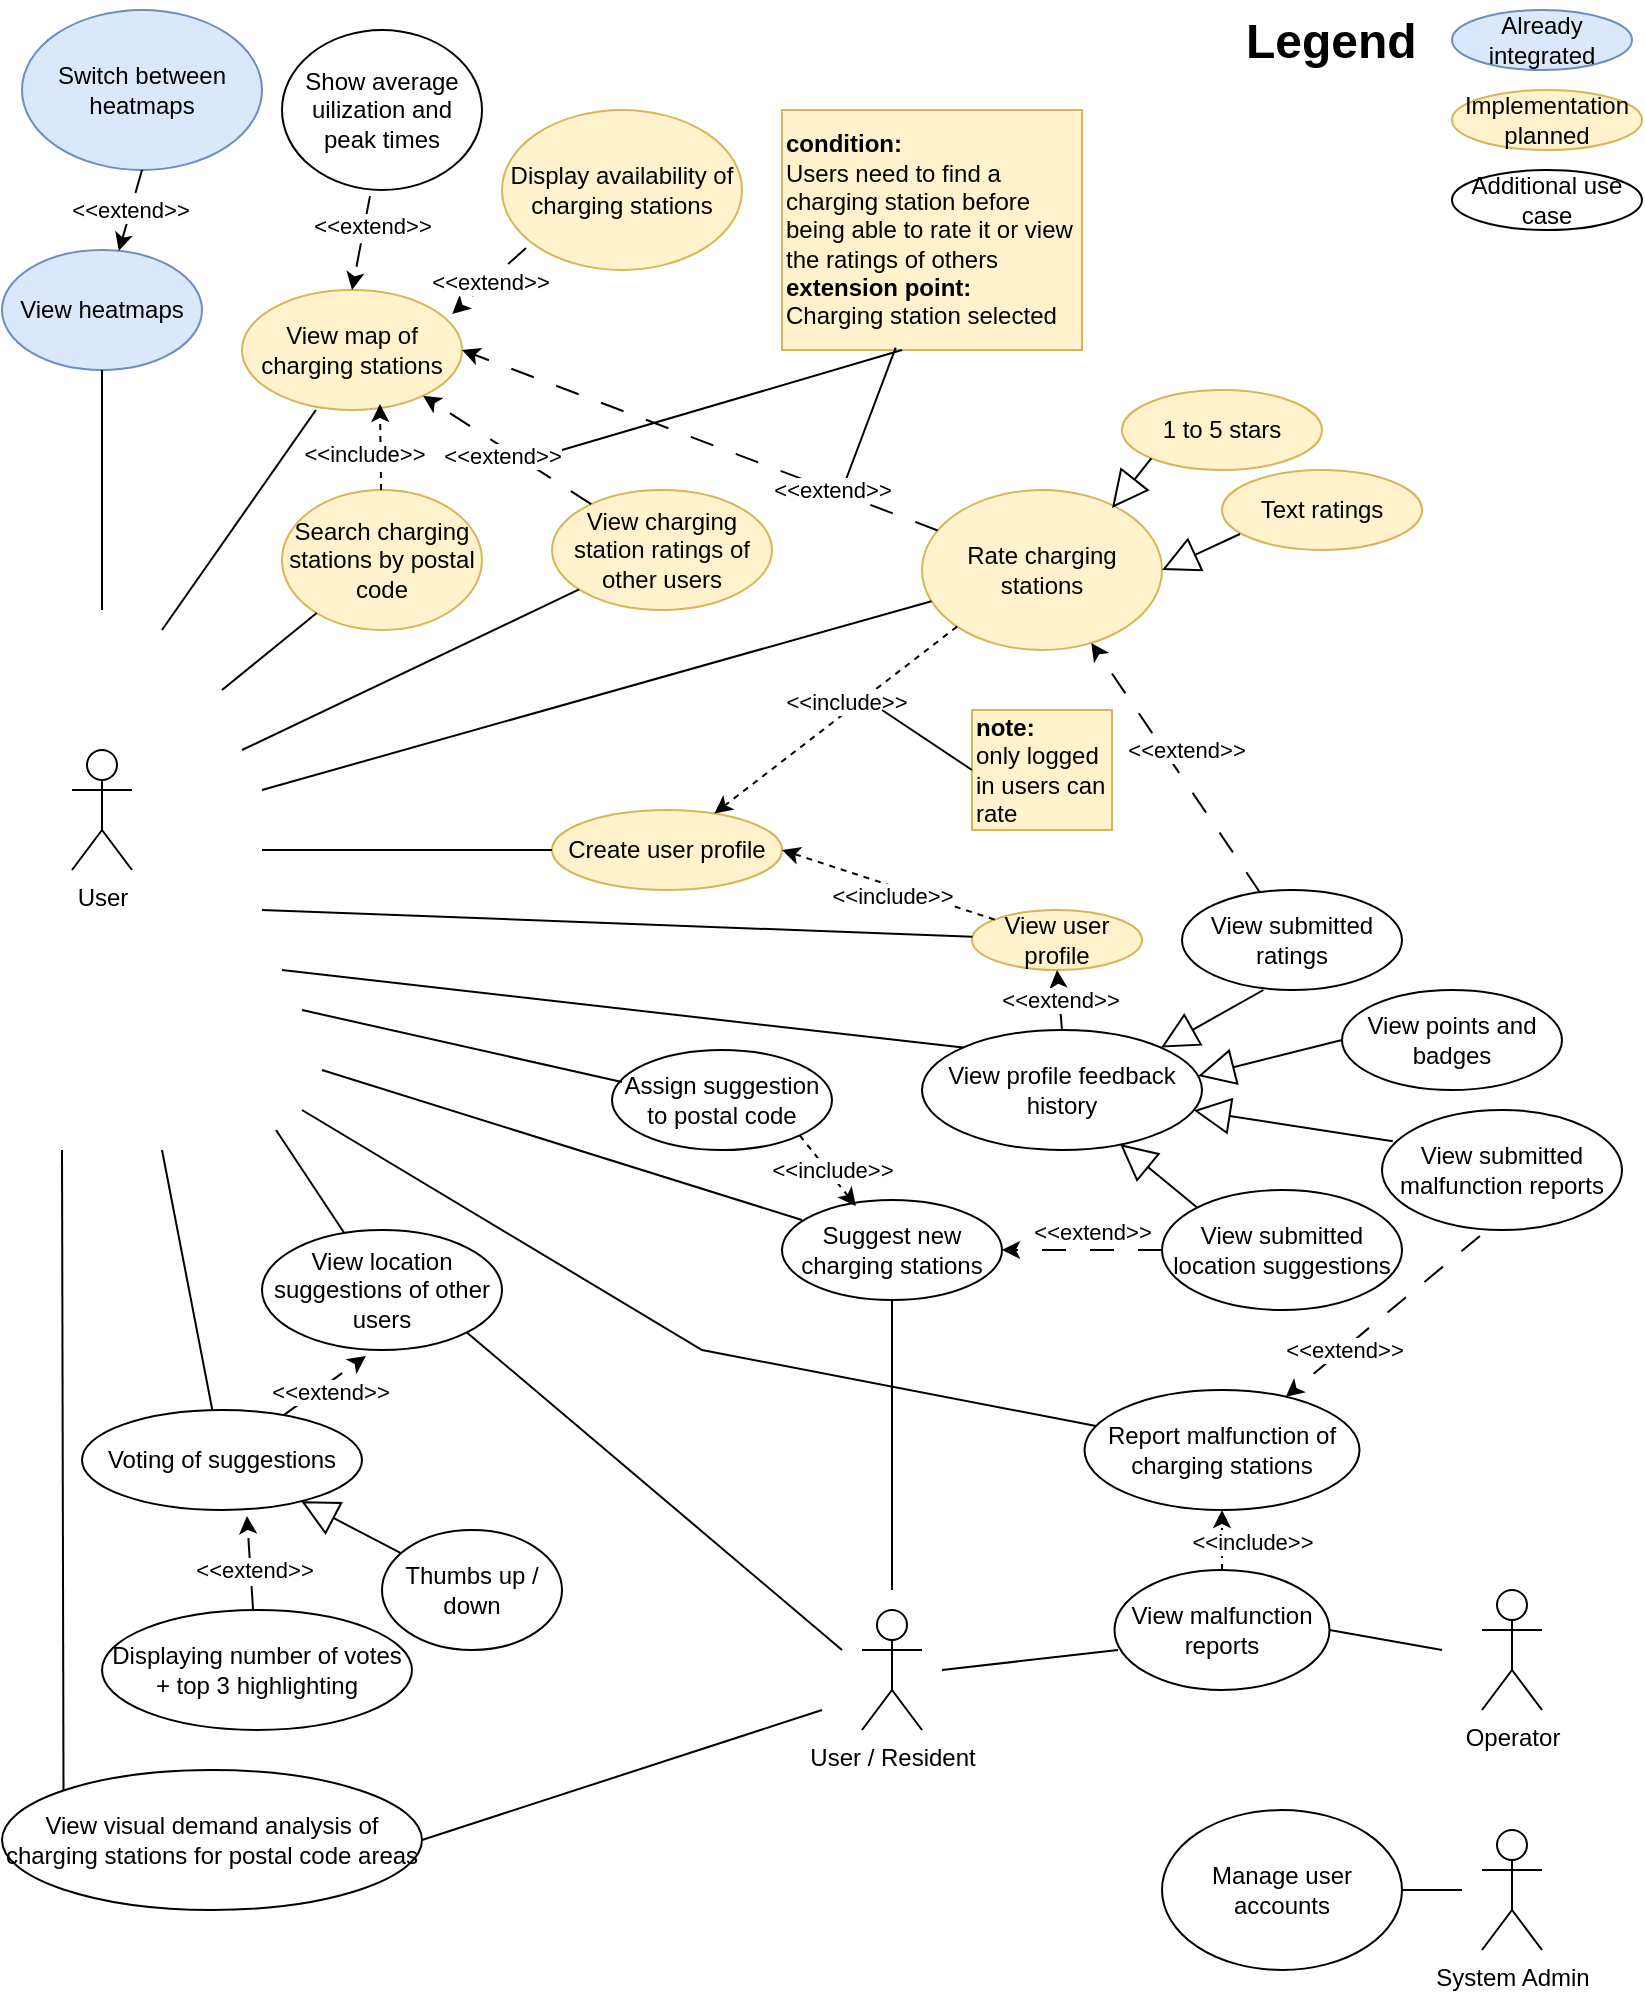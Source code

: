 <mxfile version="25.0.2">
  <diagram name="Page-1" id="Ym6TMcGbiJTmBLLjapN0">
    <mxGraphModel dx="1114" dy="835" grid="1" gridSize="10" guides="1" tooltips="1" connect="1" arrows="1" fold="1" page="1" pageScale="1" pageWidth="850" pageHeight="1100" math="0" shadow="0">
      <root>
        <mxCell id="0" />
        <mxCell id="1" parent="0" />
        <mxCell id="A0_r6VaYNmPcaHrg7oqz-1" value="User" style="shape=umlActor;verticalLabelPosition=bottom;verticalAlign=top;html=1;outlineConnect=0;" parent="1" vertex="1">
          <mxGeometry x="45" y="400" width="30" height="60" as="geometry" />
        </mxCell>
        <mxCell id="A0_r6VaYNmPcaHrg7oqz-2" value="System Admin" style="shape=umlActor;verticalLabelPosition=bottom;verticalAlign=top;html=1;outlineConnect=0;" parent="1" vertex="1">
          <mxGeometry x="750" y="940" width="30" height="60" as="geometry" />
        </mxCell>
        <mxCell id="A0_r6VaYNmPcaHrg7oqz-5" value="View heatmaps" style="ellipse;whiteSpace=wrap;html=1;fillColor=#dae8fc;strokeColor=#6c8ebf;" parent="1" vertex="1">
          <mxGeometry x="10" y="150" width="100" height="60" as="geometry" />
        </mxCell>
        <mxCell id="A0_r6VaYNmPcaHrg7oqz-6" value="Switch between heatmaps" style="ellipse;whiteSpace=wrap;html=1;fillColor=#dae8fc;strokeColor=#6c8ebf;" parent="1" vertex="1">
          <mxGeometry x="20" y="30" width="120" height="80" as="geometry" />
        </mxCell>
        <mxCell id="A0_r6VaYNmPcaHrg7oqz-7" value="&lt;h1 style=&quot;margin-top: 0px;&quot;&gt;Legend&lt;/h1&gt;" style="text;html=1;whiteSpace=wrap;overflow=hidden;rounded=0;" parent="1" vertex="1">
          <mxGeometry x="630" y="25" width="180" height="120" as="geometry" />
        </mxCell>
        <mxCell id="A0_r6VaYNmPcaHrg7oqz-8" value="Already integrated" style="ellipse;whiteSpace=wrap;html=1;fillColor=#dae8fc;strokeColor=#6c8ebf;" parent="1" vertex="1">
          <mxGeometry x="735" y="30" width="90" height="30" as="geometry" />
        </mxCell>
        <mxCell id="A0_r6VaYNmPcaHrg7oqz-9" value="Implementation planned" style="ellipse;whiteSpace=wrap;html=1;fillColor=#fff2cc;strokeColor=#d6b656;" parent="1" vertex="1">
          <mxGeometry x="735" y="70" width="95" height="30" as="geometry" />
        </mxCell>
        <mxCell id="A0_r6VaYNmPcaHrg7oqz-12" value="" style="endArrow=classic;html=1;rounded=0;exitX=0.5;exitY=1;exitDx=0;exitDy=0;dashed=1;dashPattern=12 12;" parent="1" source="A0_r6VaYNmPcaHrg7oqz-6" target="A0_r6VaYNmPcaHrg7oqz-5" edge="1">
          <mxGeometry relative="1" as="geometry">
            <mxPoint x="310" y="170" as="sourcePoint" />
            <mxPoint x="410" y="170" as="targetPoint" />
          </mxGeometry>
        </mxCell>
        <mxCell id="A0_r6VaYNmPcaHrg7oqz-13" value="&amp;lt;&amp;lt;extend&amp;gt;&amp;gt;" style="edgeLabel;resizable=0;html=1;;align=center;verticalAlign=middle;" parent="A0_r6VaYNmPcaHrg7oqz-12" connectable="0" vertex="1">
          <mxGeometry relative="1" as="geometry" />
        </mxCell>
        <mxCell id="A0_r6VaYNmPcaHrg7oqz-17" value="" style="endArrow=none;html=1;rounded=0;entryX=0.5;entryY=1;entryDx=0;entryDy=0;" parent="1" target="A0_r6VaYNmPcaHrg7oqz-5" edge="1">
          <mxGeometry width="50" height="50" relative="1" as="geometry">
            <mxPoint x="60" y="330" as="sourcePoint" />
            <mxPoint x="450" y="430" as="targetPoint" />
          </mxGeometry>
        </mxCell>
        <mxCell id="A0_r6VaYNmPcaHrg7oqz-18" value="Search charging stations by postal code" style="ellipse;whiteSpace=wrap;html=1;fillColor=#fff2cc;strokeColor=#d6b656;" parent="1" vertex="1">
          <mxGeometry x="150" y="270" width="100" height="70" as="geometry" />
        </mxCell>
        <mxCell id="A0_r6VaYNmPcaHrg7oqz-19" value="" style="endArrow=none;html=1;rounded=0;" parent="1" target="A0_r6VaYNmPcaHrg7oqz-18" edge="1">
          <mxGeometry width="50" height="50" relative="1" as="geometry">
            <mxPoint x="120" y="370" as="sourcePoint" />
            <mxPoint x="287.574" y="300.284" as="targetPoint" />
          </mxGeometry>
        </mxCell>
        <mxCell id="A0_r6VaYNmPcaHrg7oqz-20" value="Rate charging stations" style="ellipse;whiteSpace=wrap;html=1;fillColor=#fff2cc;strokeColor=#d6b656;" parent="1" vertex="1">
          <mxGeometry x="470" y="270" width="120" height="80" as="geometry" />
        </mxCell>
        <mxCell id="A0_r6VaYNmPcaHrg7oqz-21" value="Create user profile" style="ellipse;whiteSpace=wrap;html=1;fillColor=#fff2cc;strokeColor=#d6b656;" parent="1" vertex="1">
          <mxGeometry x="285" y="430" width="115" height="40" as="geometry" />
        </mxCell>
        <mxCell id="A0_r6VaYNmPcaHrg7oqz-22" value="Manage user accounts" style="ellipse;whiteSpace=wrap;html=1;" parent="1" vertex="1">
          <mxGeometry x="590" y="930" width="120" height="80" as="geometry" />
        </mxCell>
        <mxCell id="A0_r6VaYNmPcaHrg7oqz-25" value="" style="endArrow=none;html=1;rounded=0;curved=0;" parent="1" target="A0_r6VaYNmPcaHrg7oqz-20" edge="1">
          <mxGeometry width="50" height="50" relative="1" as="geometry">
            <mxPoint x="140" y="420" as="sourcePoint" />
            <mxPoint x="470.96" y="328" as="targetPoint" />
          </mxGeometry>
        </mxCell>
        <mxCell id="A0_r6VaYNmPcaHrg7oqz-26" value="&lt;b&gt;condition:&lt;/b&gt;&lt;div&gt;Users need to find a charging station before being able to rate it or view the ratings of others&lt;br&gt;&lt;/div&gt;&lt;div&gt;&lt;b&gt;extension point:&lt;/b&gt;&lt;/div&gt;&lt;div&gt;Charging station selected&lt;br&gt;&lt;/div&gt;" style="rounded=0;whiteSpace=wrap;html=1;align=left;fillColor=#fff2cc;strokeColor=#d6b656;" parent="1" vertex="1">
          <mxGeometry x="400" y="80" width="150" height="120" as="geometry" />
        </mxCell>
        <mxCell id="A0_r6VaYNmPcaHrg7oqz-32" value="&lt;div&gt;&lt;b&gt;note:&lt;/b&gt;&lt;/div&gt;&lt;div&gt;only logged in users can rate&lt;/div&gt;" style="rounded=0;whiteSpace=wrap;html=1;align=left;fillColor=#fff2cc;strokeColor=#d6b656;" parent="1" vertex="1">
          <mxGeometry x="495" y="380" width="70" height="60" as="geometry" />
        </mxCell>
        <mxCell id="A0_r6VaYNmPcaHrg7oqz-35" value="" style="endArrow=none;html=1;rounded=0;entryX=0;entryY=0.5;entryDx=0;entryDy=0;" parent="1" target="A0_r6VaYNmPcaHrg7oqz-21" edge="1">
          <mxGeometry width="50" height="50" relative="1" as="geometry">
            <mxPoint x="140" y="450" as="sourcePoint" />
            <mxPoint x="260" y="470" as="targetPoint" />
          </mxGeometry>
        </mxCell>
        <mxCell id="A0_r6VaYNmPcaHrg7oqz-36" value="" style="endArrow=none;html=1;rounded=0;" parent="1" source="A0_r6VaYNmPcaHrg7oqz-22" edge="1">
          <mxGeometry width="50" height="50" relative="1" as="geometry">
            <mxPoint x="500" y="840" as="sourcePoint" />
            <mxPoint x="740" y="970" as="targetPoint" />
          </mxGeometry>
        </mxCell>
        <mxCell id="A0_r6VaYNmPcaHrg7oqz-38" value="View charging station r&lt;span style=&quot;background-color: initial;&quot;&gt;atings of other users&lt;/span&gt;" style="ellipse;whiteSpace=wrap;html=1;fillColor=#fff2cc;strokeColor=#d6b656;" parent="1" vertex="1">
          <mxGeometry x="285" y="270" width="110" height="60" as="geometry" />
        </mxCell>
        <mxCell id="A0_r6VaYNmPcaHrg7oqz-43" value="" style="endArrow=classic;html=1;rounded=0;exitX=0;exitY=1;exitDx=0;exitDy=0;dashed=1;" parent="1" source="A0_r6VaYNmPcaHrg7oqz-20" target="A0_r6VaYNmPcaHrg7oqz-21" edge="1">
          <mxGeometry relative="1" as="geometry">
            <mxPoint x="476.666" y="588.866" as="sourcePoint" />
            <mxPoint x="589.997" y="479.996" as="targetPoint" />
          </mxGeometry>
        </mxCell>
        <mxCell id="A0_r6VaYNmPcaHrg7oqz-44" value="&amp;lt;&amp;lt;include&amp;gt;&amp;gt;" style="edgeLabel;resizable=0;html=1;;align=center;verticalAlign=middle;" parent="A0_r6VaYNmPcaHrg7oqz-43" connectable="0" vertex="1">
          <mxGeometry relative="1" as="geometry">
            <mxPoint x="5" y="-9" as="offset" />
          </mxGeometry>
        </mxCell>
        <mxCell id="A0_r6VaYNmPcaHrg7oqz-47" value="" style="endArrow=none;html=1;rounded=0;entryX=0;entryY=0.5;entryDx=0;entryDy=0;" parent="1" target="A0_r6VaYNmPcaHrg7oqz-32" edge="1">
          <mxGeometry width="50" height="50" relative="1" as="geometry">
            <mxPoint x="450" y="380" as="sourcePoint" />
            <mxPoint x="450" y="320" as="targetPoint" />
          </mxGeometry>
        </mxCell>
        <mxCell id="A0_r6VaYNmPcaHrg7oqz-48" value="" style="endArrow=none;html=1;rounded=0;entryX=0.379;entryY=0.99;entryDx=0;entryDy=0;entryPerimeter=0;" parent="1" target="A0_r6VaYNmPcaHrg7oqz-26" edge="1">
          <mxGeometry width="50" height="50" relative="1" as="geometry">
            <mxPoint x="430" y="270" as="sourcePoint" />
            <mxPoint x="450" y="320" as="targetPoint" />
          </mxGeometry>
        </mxCell>
        <mxCell id="wT04JxLKqZjRz0wN3LH4-1" value="" style="endArrow=none;html=1;rounded=0;" parent="1" source="A0_r6VaYNmPcaHrg7oqz-38" edge="1">
          <mxGeometry width="50" height="50" relative="1" as="geometry">
            <mxPoint x="400" y="450" as="sourcePoint" />
            <mxPoint x="130" y="400" as="targetPoint" />
          </mxGeometry>
        </mxCell>
        <mxCell id="7lz3e5rlN8YEAF8xGuNk-1" value="Additional use case" style="ellipse;whiteSpace=wrap;html=1;" parent="1" vertex="1">
          <mxGeometry x="735" y="110" width="95" height="30" as="geometry" />
        </mxCell>
        <mxCell id="7lz3e5rlN8YEAF8xGuNk-2" value="View user profile" style="ellipse;whiteSpace=wrap;html=1;fillColor=#fff2cc;strokeColor=#d6b656;" parent="1" vertex="1">
          <mxGeometry x="495" y="480" width="85" height="30" as="geometry" />
        </mxCell>
        <mxCell id="7lz3e5rlN8YEAF8xGuNk-6" value="" style="endArrow=none;html=1;rounded=0;" parent="1" source="7lz3e5rlN8YEAF8xGuNk-2" edge="1">
          <mxGeometry width="50" height="50" relative="1" as="geometry">
            <mxPoint x="100" y="500" as="sourcePoint" />
            <mxPoint x="140" y="480" as="targetPoint" />
          </mxGeometry>
        </mxCell>
        <mxCell id="7lz3e5rlN8YEAF8xGuNk-10" value="View profile feedback history" style="ellipse;whiteSpace=wrap;html=1;" parent="1" vertex="1">
          <mxGeometry x="470" y="540" width="140" height="60" as="geometry" />
        </mxCell>
        <mxCell id="7lz3e5rlN8YEAF8xGuNk-12" value="" style="endArrow=classic;html=1;rounded=0;entryX=1;entryY=0.5;entryDx=0;entryDy=0;dashed=1;" parent="1" source="7lz3e5rlN8YEAF8xGuNk-2" target="A0_r6VaYNmPcaHrg7oqz-21" edge="1">
          <mxGeometry relative="1" as="geometry">
            <mxPoint x="446" y="589" as="sourcePoint" />
            <mxPoint x="440" y="530" as="targetPoint" />
          </mxGeometry>
        </mxCell>
        <mxCell id="7lz3e5rlN8YEAF8xGuNk-13" value="&amp;lt;&amp;lt;include&amp;gt;&amp;gt;" style="edgeLabel;resizable=0;html=1;;align=center;verticalAlign=middle;" parent="7lz3e5rlN8YEAF8xGuNk-12" connectable="0" vertex="1">
          <mxGeometry relative="1" as="geometry">
            <mxPoint x="2" y="5" as="offset" />
          </mxGeometry>
        </mxCell>
        <mxCell id="7lz3e5rlN8YEAF8xGuNk-14" value="" style="endArrow=classic;html=1;rounded=0;exitX=0.5;exitY=0;exitDx=0;exitDy=0;entryX=0.5;entryY=1;entryDx=0;entryDy=0;dashed=1;dashPattern=12 12;" parent="1" source="7lz3e5rlN8YEAF8xGuNk-10" target="7lz3e5rlN8YEAF8xGuNk-2" edge="1">
          <mxGeometry relative="1" as="geometry">
            <mxPoint x="550" y="682" as="sourcePoint" />
            <mxPoint x="459" y="660" as="targetPoint" />
          </mxGeometry>
        </mxCell>
        <mxCell id="7lz3e5rlN8YEAF8xGuNk-15" value="&amp;lt;&amp;lt;extend&amp;gt;&amp;gt;" style="edgeLabel;resizable=0;html=1;;align=center;verticalAlign=middle;" parent="7lz3e5rlN8YEAF8xGuNk-14" connectable="0" vertex="1">
          <mxGeometry relative="1" as="geometry" />
        </mxCell>
        <mxCell id="7lz3e5rlN8YEAF8xGuNk-17" value="" style="endArrow=none;html=1;rounded=0;exitX=0;exitY=0;exitDx=0;exitDy=0;" parent="1" source="7lz3e5rlN8YEAF8xGuNk-10" edge="1">
          <mxGeometry width="50" height="50" relative="1" as="geometry">
            <mxPoint x="285" y="670" as="sourcePoint" />
            <mxPoint x="150" y="510" as="targetPoint" />
          </mxGeometry>
        </mxCell>
        <mxCell id="7lz3e5rlN8YEAF8xGuNk-19" value="View submitted ratings" style="ellipse;whiteSpace=wrap;html=1;" parent="1" vertex="1">
          <mxGeometry x="600" y="470" width="110" height="50" as="geometry" />
        </mxCell>
        <mxCell id="7lz3e5rlN8YEAF8xGuNk-20" value="" style="endArrow=block;endSize=16;endFill=0;html=1;rounded=0;exitX=0.37;exitY=1;exitDx=0;exitDy=0;exitPerimeter=0;entryX=1;entryY=0;entryDx=0;entryDy=0;" parent="1" source="7lz3e5rlN8YEAF8xGuNk-19" target="7lz3e5rlN8YEAF8xGuNk-10" edge="1">
          <mxGeometry width="160" relative="1" as="geometry">
            <mxPoint x="640" y="560" as="sourcePoint" />
            <mxPoint x="800" y="560" as="targetPoint" />
          </mxGeometry>
        </mxCell>
        <mxCell id="7lz3e5rlN8YEAF8xGuNk-21" value="" style="endArrow=classic;html=1;rounded=0;dashed=1;dashPattern=12 12;" parent="1" source="7lz3e5rlN8YEAF8xGuNk-19" target="A0_r6VaYNmPcaHrg7oqz-20" edge="1">
          <mxGeometry relative="1" as="geometry">
            <mxPoint x="735" y="320" as="sourcePoint" />
            <mxPoint x="613" y="414" as="targetPoint" />
          </mxGeometry>
        </mxCell>
        <mxCell id="7lz3e5rlN8YEAF8xGuNk-22" value="&amp;lt;&amp;lt;extend&amp;gt;&amp;gt;" style="edgeLabel;resizable=0;html=1;;align=center;verticalAlign=middle;" parent="7lz3e5rlN8YEAF8xGuNk-21" connectable="0" vertex="1">
          <mxGeometry relative="1" as="geometry">
            <mxPoint x="5" y="-9" as="offset" />
          </mxGeometry>
        </mxCell>
        <mxCell id="7lz3e5rlN8YEAF8xGuNk-23" value="View submitted malfunction reports" style="ellipse;whiteSpace=wrap;html=1;" parent="1" vertex="1">
          <mxGeometry x="700" y="580" width="120" height="60" as="geometry" />
        </mxCell>
        <mxCell id="7lz3e5rlN8YEAF8xGuNk-24" value="" style="endArrow=block;endSize=16;endFill=0;html=1;rounded=0;exitX=0.045;exitY=0.26;exitDx=0;exitDy=0;exitPerimeter=0;" parent="1" source="7lz3e5rlN8YEAF8xGuNk-23" target="7lz3e5rlN8YEAF8xGuNk-10" edge="1">
          <mxGeometry width="160" relative="1" as="geometry">
            <mxPoint x="647" y="530" as="sourcePoint" />
            <mxPoint x="599" y="559" as="targetPoint" />
          </mxGeometry>
        </mxCell>
        <mxCell id="7lz3e5rlN8YEAF8xGuNk-25" value="View submitted location suggestions" style="ellipse;whiteSpace=wrap;html=1;" parent="1" vertex="1">
          <mxGeometry x="590" y="620" width="120" height="60" as="geometry" />
        </mxCell>
        <mxCell id="7lz3e5rlN8YEAF8xGuNk-26" value="" style="endArrow=block;endSize=16;endFill=0;html=1;rounded=0;exitX=0;exitY=0;exitDx=0;exitDy=0;entryX=0.707;entryY=0.95;entryDx=0;entryDy=0;entryPerimeter=0;" parent="1" source="7lz3e5rlN8YEAF8xGuNk-25" target="7lz3e5rlN8YEAF8xGuNk-10" edge="1">
          <mxGeometry width="160" relative="1" as="geometry">
            <mxPoint x="655" y="583" as="sourcePoint" />
            <mxPoint x="620" y="582" as="targetPoint" />
          </mxGeometry>
        </mxCell>
        <mxCell id="7lz3e5rlN8YEAF8xGuNk-27" value="View points and badges" style="ellipse;whiteSpace=wrap;html=1;" parent="1" vertex="1">
          <mxGeometry x="680" y="520" width="110" height="50" as="geometry" />
        </mxCell>
        <mxCell id="7lz3e5rlN8YEAF8xGuNk-28" value="" style="endArrow=block;endSize=16;endFill=0;html=1;rounded=0;exitX=0;exitY=0.5;exitDx=0;exitDy=0;entryX=0.986;entryY=0.383;entryDx=0;entryDy=0;entryPerimeter=0;" parent="1" source="7lz3e5rlN8YEAF8xGuNk-27" target="7lz3e5rlN8YEAF8xGuNk-10" edge="1">
          <mxGeometry width="160" relative="1" as="geometry">
            <mxPoint x="715" y="613" as="sourcePoint" />
            <mxPoint x="613" y="593" as="targetPoint" />
          </mxGeometry>
        </mxCell>
        <mxCell id="7lz3e5rlN8YEAF8xGuNk-29" value="Suggest new charging stations" style="ellipse;whiteSpace=wrap;html=1;" parent="1" vertex="1">
          <mxGeometry x="400" y="625" width="110" height="50" as="geometry" />
        </mxCell>
        <mxCell id="7lz3e5rlN8YEAF8xGuNk-30" value="" style="endArrow=none;html=1;rounded=0;exitX=0.091;exitY=0.2;exitDx=0;exitDy=0;exitPerimeter=0;" parent="1" source="7lz3e5rlN8YEAF8xGuNk-29" edge="1">
          <mxGeometry width="50" height="50" relative="1" as="geometry">
            <mxPoint x="501" y="559" as="sourcePoint" />
            <mxPoint x="170" y="560" as="targetPoint" />
          </mxGeometry>
        </mxCell>
        <mxCell id="7lz3e5rlN8YEAF8xGuNk-31" value="" style="endArrow=classic;html=1;rounded=0;dashed=1;entryX=1;entryY=0.5;entryDx=0;entryDy=0;exitX=0;exitY=0.5;exitDx=0;exitDy=0;dashPattern=12 12;" parent="1" source="7lz3e5rlN8YEAF8xGuNk-25" target="7lz3e5rlN8YEAF8xGuNk-29" edge="1">
          <mxGeometry relative="1" as="geometry">
            <mxPoint x="580" y="774" as="sourcePoint" />
            <mxPoint x="495" y="640" as="targetPoint" />
          </mxGeometry>
        </mxCell>
        <mxCell id="7lz3e5rlN8YEAF8xGuNk-32" value="&amp;lt;&amp;lt;extend&amp;gt;&amp;gt;" style="edgeLabel;resizable=0;html=1;;align=center;verticalAlign=middle;" parent="7lz3e5rlN8YEAF8xGuNk-31" connectable="0" vertex="1">
          <mxGeometry relative="1" as="geometry">
            <mxPoint x="5" y="-9" as="offset" />
          </mxGeometry>
        </mxCell>
        <mxCell id="7lz3e5rlN8YEAF8xGuNk-33" value="Assign suggestion to postal code" style="ellipse;whiteSpace=wrap;html=1;" parent="1" vertex="1">
          <mxGeometry x="315" y="550" width="110" height="50" as="geometry" />
        </mxCell>
        <mxCell id="7lz3e5rlN8YEAF8xGuNk-36" value="User / Resident" style="shape=umlActor;verticalLabelPosition=bottom;verticalAlign=top;html=1;outlineConnect=0;" parent="1" vertex="1">
          <mxGeometry x="440" y="830" width="30" height="60" as="geometry" />
        </mxCell>
        <mxCell id="7lz3e5rlN8YEAF8xGuNk-41" value="" style="endArrow=none;html=1;rounded=0;entryX=0.5;entryY=1;entryDx=0;entryDy=0;" parent="1" target="7lz3e5rlN8YEAF8xGuNk-29" edge="1">
          <mxGeometry width="50" height="50" relative="1" as="geometry">
            <mxPoint x="455" y="820" as="sourcePoint" />
            <mxPoint x="420" y="680" as="targetPoint" />
          </mxGeometry>
        </mxCell>
        <mxCell id="7lz3e5rlN8YEAF8xGuNk-42" value="Voting of suggestions" style="ellipse;whiteSpace=wrap;html=1;" parent="1" vertex="1">
          <mxGeometry x="50" y="730" width="140" height="50" as="geometry" />
        </mxCell>
        <mxCell id="7lz3e5rlN8YEAF8xGuNk-43" value="" style="endArrow=classic;html=1;rounded=0;dashed=1;entryX=0.433;entryY=1.05;entryDx=0;entryDy=0;entryPerimeter=0;dashPattern=12 12;" parent="1" source="7lz3e5rlN8YEAF8xGuNk-42" target="7lz3e5rlN8YEAF8xGuNk-74" edge="1">
          <mxGeometry relative="1" as="geometry">
            <mxPoint x="600" y="655" as="sourcePoint" />
            <mxPoint x="480" y="655" as="targetPoint" />
          </mxGeometry>
        </mxCell>
        <mxCell id="7lz3e5rlN8YEAF8xGuNk-44" value="&amp;lt;&amp;lt;extend&amp;gt;&amp;gt;" style="edgeLabel;resizable=0;html=1;;align=center;verticalAlign=middle;" parent="7lz3e5rlN8YEAF8xGuNk-43" connectable="0" vertex="1">
          <mxGeometry relative="1" as="geometry">
            <mxPoint x="2" y="3" as="offset" />
          </mxGeometry>
        </mxCell>
        <mxCell id="7lz3e5rlN8YEAF8xGuNk-45" value="" style="endArrow=none;html=1;rounded=0;" parent="1" source="7lz3e5rlN8YEAF8xGuNk-42" edge="1">
          <mxGeometry width="50" height="50" relative="1" as="geometry">
            <mxPoint x="340" y="650" as="sourcePoint" />
            <mxPoint x="90" y="600" as="targetPoint" />
          </mxGeometry>
        </mxCell>
        <mxCell id="7lz3e5rlN8YEAF8xGuNk-46" value="Thumbs up / down" style="ellipse;whiteSpace=wrap;html=1;" parent="1" vertex="1">
          <mxGeometry x="200" y="790" width="90" height="60" as="geometry" />
        </mxCell>
        <mxCell id="7lz3e5rlN8YEAF8xGuNk-48" value="" style="endArrow=block;endSize=16;endFill=0;html=1;rounded=0;" parent="1" source="7lz3e5rlN8YEAF8xGuNk-46" target="7lz3e5rlN8YEAF8xGuNk-42" edge="1">
          <mxGeometry width="160" relative="1" as="geometry">
            <mxPoint x="616" y="637" as="sourcePoint" />
            <mxPoint x="579" y="607" as="targetPoint" />
          </mxGeometry>
        </mxCell>
        <mxCell id="7lz3e5rlN8YEAF8xGuNk-49" value="Displaying number of votes + top 3 highlighting" style="ellipse;whiteSpace=wrap;html=1;" parent="1" vertex="1">
          <mxGeometry x="60" y="830" width="155" height="60" as="geometry" />
        </mxCell>
        <mxCell id="7lz3e5rlN8YEAF8xGuNk-50" value="" style="endArrow=classic;html=1;rounded=0;dashed=1;entryX=0.589;entryY=1.06;entryDx=0;entryDy=0;dashPattern=12 12;entryPerimeter=0;" parent="1" source="7lz3e5rlN8YEAF8xGuNk-49" target="7lz3e5rlN8YEAF8xGuNk-42" edge="1">
          <mxGeometry relative="1" as="geometry">
            <mxPoint x="358" y="712" as="sourcePoint" />
            <mxPoint x="396" y="681" as="targetPoint" />
          </mxGeometry>
        </mxCell>
        <mxCell id="7lz3e5rlN8YEAF8xGuNk-51" value="&amp;lt;&amp;lt;extend&amp;gt;&amp;gt;" style="edgeLabel;resizable=0;html=1;;align=center;verticalAlign=middle;" parent="7lz3e5rlN8YEAF8xGuNk-50" connectable="0" vertex="1">
          <mxGeometry relative="1" as="geometry">
            <mxPoint x="2" y="3" as="offset" />
          </mxGeometry>
        </mxCell>
        <mxCell id="7lz3e5rlN8YEAF8xGuNk-56" value="1 to 5 stars" style="ellipse;whiteSpace=wrap;html=1;fillColor=#fff2cc;strokeColor=#d6b656;" parent="1" vertex="1">
          <mxGeometry x="570" y="220" width="100" height="40" as="geometry" />
        </mxCell>
        <mxCell id="7lz3e5rlN8YEAF8xGuNk-57" value="Text ratings" style="ellipse;whiteSpace=wrap;html=1;fillColor=#fff2cc;strokeColor=#d6b656;" parent="1" vertex="1">
          <mxGeometry x="620" y="260" width="100" height="40" as="geometry" />
        </mxCell>
        <mxCell id="7lz3e5rlN8YEAF8xGuNk-58" value="" style="endArrow=block;endSize=16;endFill=0;html=1;rounded=0;exitX=0;exitY=1;exitDx=0;exitDy=0;entryX=1;entryY=0;entryDx=0;entryDy=0;" parent="1" source="7lz3e5rlN8YEAF8xGuNk-56" edge="1">
          <mxGeometry width="160" relative="1" as="geometry">
            <mxPoint x="613" y="250" as="sourcePoint" />
            <mxPoint x="565" y="279" as="targetPoint" />
          </mxGeometry>
        </mxCell>
        <mxCell id="7lz3e5rlN8YEAF8xGuNk-59" value="" style="endArrow=block;endSize=16;endFill=0;html=1;rounded=0;exitX=0.09;exitY=0.8;exitDx=0;exitDy=0;entryX=1;entryY=0.5;entryDx=0;entryDy=0;exitPerimeter=0;" parent="1" source="7lz3e5rlN8YEAF8xGuNk-57" target="A0_r6VaYNmPcaHrg7oqz-20" edge="1">
          <mxGeometry width="160" relative="1" as="geometry">
            <mxPoint x="660" y="340" as="sourcePoint" />
            <mxPoint x="612" y="369" as="targetPoint" />
          </mxGeometry>
        </mxCell>
        <mxCell id="7lz3e5rlN8YEAF8xGuNk-60" value="Display availability of charging stations" style="ellipse;whiteSpace=wrap;html=1;fillColor=#fff2cc;strokeColor=#d6b656;" parent="1" vertex="1">
          <mxGeometry x="260" y="80" width="120" height="80" as="geometry" />
        </mxCell>
        <mxCell id="7lz3e5rlN8YEAF8xGuNk-61" value="View map of charging stations" style="ellipse;whiteSpace=wrap;html=1;fillColor=#fff2cc;strokeColor=#d6b656;" parent="1" vertex="1">
          <mxGeometry x="130" y="170" width="110" height="60" as="geometry" />
        </mxCell>
        <mxCell id="7lz3e5rlN8YEAF8xGuNk-62" value="" style="endArrow=classic;html=1;rounded=0;dashed=1;entryX=0.627;entryY=0.95;entryDx=0;entryDy=0;entryPerimeter=0;" parent="1" source="A0_r6VaYNmPcaHrg7oqz-18" target="7lz3e5rlN8YEAF8xGuNk-61" edge="1">
          <mxGeometry relative="1" as="geometry">
            <mxPoint x="222" y="233" as="sourcePoint" />
            <mxPoint x="260" y="250" as="targetPoint" />
          </mxGeometry>
        </mxCell>
        <mxCell id="7lz3e5rlN8YEAF8xGuNk-63" value="&amp;lt;&amp;lt;include&amp;gt;&amp;gt;" style="edgeLabel;resizable=0;html=1;;align=center;verticalAlign=middle;" parent="7lz3e5rlN8YEAF8xGuNk-62" connectable="0" vertex="1">
          <mxGeometry relative="1" as="geometry">
            <mxPoint x="-9" y="3" as="offset" />
          </mxGeometry>
        </mxCell>
        <mxCell id="7lz3e5rlN8YEAF8xGuNk-66" value="" style="endArrow=none;html=1;rounded=0;exitX=0.045;exitY=0.32;exitDx=0;exitDy=0;exitPerimeter=0;" parent="1" source="7lz3e5rlN8YEAF8xGuNk-33" edge="1">
          <mxGeometry width="50" height="50" relative="1" as="geometry">
            <mxPoint x="310" y="570" as="sourcePoint" />
            <mxPoint x="160" y="530" as="targetPoint" />
          </mxGeometry>
        </mxCell>
        <mxCell id="7lz3e5rlN8YEAF8xGuNk-67" value="View visual demand analysis of charging stations for postal code areas" style="ellipse;whiteSpace=wrap;html=1;" parent="1" vertex="1">
          <mxGeometry x="10" y="910" width="210" height="70" as="geometry" />
        </mxCell>
        <mxCell id="7lz3e5rlN8YEAF8xGuNk-68" value="" style="endArrow=none;html=1;rounded=0;exitX=0;exitY=0;exitDx=0;exitDy=0;" parent="1" source="7lz3e5rlN8YEAF8xGuNk-67" edge="1">
          <mxGeometry width="50" height="50" relative="1" as="geometry">
            <mxPoint x="253" y="832" as="sourcePoint" />
            <mxPoint x="40" y="600" as="targetPoint" />
          </mxGeometry>
        </mxCell>
        <mxCell id="7lz3e5rlN8YEAF8xGuNk-69" value="" style="endArrow=none;html=1;rounded=0;entryX=1;entryY=0.5;entryDx=0;entryDy=0;" parent="1" target="7lz3e5rlN8YEAF8xGuNk-67" edge="1">
          <mxGeometry width="50" height="50" relative="1" as="geometry">
            <mxPoint x="420" y="880" as="sourcePoint" />
            <mxPoint x="582" y="790" as="targetPoint" />
          </mxGeometry>
        </mxCell>
        <mxCell id="7lz3e5rlN8YEAF8xGuNk-70" value="" style="endArrow=none;html=1;rounded=0;entryX=0.336;entryY=1;entryDx=0;entryDy=0;entryPerimeter=0;" parent="1" target="7lz3e5rlN8YEAF8xGuNk-61" edge="1">
          <mxGeometry width="50" height="50" relative="1" as="geometry">
            <mxPoint x="90" y="340" as="sourcePoint" />
            <mxPoint x="228" y="260" as="targetPoint" />
          </mxGeometry>
        </mxCell>
        <mxCell id="7lz3e5rlN8YEAF8xGuNk-71" value="Show average uilization and peak times" style="ellipse;whiteSpace=wrap;html=1;" parent="1" vertex="1">
          <mxGeometry x="150" y="40" width="100" height="80" as="geometry" />
        </mxCell>
        <mxCell id="7lz3e5rlN8YEAF8xGuNk-72" value="" style="endArrow=classic;html=1;rounded=0;dashed=1;dashPattern=12 12;entryX=0.5;entryY=0;entryDx=0;entryDy=0;exitX=0.44;exitY=1.038;exitDx=0;exitDy=0;exitPerimeter=0;" parent="1" source="7lz3e5rlN8YEAF8xGuNk-71" target="7lz3e5rlN8YEAF8xGuNk-61" edge="1">
          <mxGeometry relative="1" as="geometry">
            <mxPoint x="485" y="159" as="sourcePoint" />
            <mxPoint x="400" y="25" as="targetPoint" />
          </mxGeometry>
        </mxCell>
        <mxCell id="7lz3e5rlN8YEAF8xGuNk-73" value="&amp;lt;&amp;lt;extend&amp;gt;&amp;gt;" style="edgeLabel;resizable=0;html=1;;align=center;verticalAlign=middle;" parent="7lz3e5rlN8YEAF8xGuNk-72" connectable="0" vertex="1">
          <mxGeometry relative="1" as="geometry">
            <mxPoint x="5" y="-9" as="offset" />
          </mxGeometry>
        </mxCell>
        <mxCell id="7lz3e5rlN8YEAF8xGuNk-74" value="View location suggestions of other users" style="ellipse;whiteSpace=wrap;html=1;" parent="1" vertex="1">
          <mxGeometry x="140" y="640" width="120" height="60" as="geometry" />
        </mxCell>
        <mxCell id="7lz3e5rlN8YEAF8xGuNk-75" value="" style="endArrow=none;html=1;rounded=0;" parent="1" source="7lz3e5rlN8YEAF8xGuNk-74" edge="1">
          <mxGeometry width="50" height="50" relative="1" as="geometry">
            <mxPoint x="287" y="680" as="sourcePoint" />
            <mxPoint x="147" y="590" as="targetPoint" />
          </mxGeometry>
        </mxCell>
        <mxCell id="7lz3e5rlN8YEAF8xGuNk-76" value="" style="endArrow=none;html=1;rounded=0;entryX=1;entryY=1;entryDx=0;entryDy=0;" parent="1" target="7lz3e5rlN8YEAF8xGuNk-74" edge="1">
          <mxGeometry width="50" height="50" relative="1" as="geometry">
            <mxPoint x="430" y="850" as="sourcePoint" />
            <mxPoint x="474" y="720" as="targetPoint" />
          </mxGeometry>
        </mxCell>
        <mxCell id="7lz3e5rlN8YEAF8xGuNk-77" value="Report malfunction of charging stations" style="ellipse;whiteSpace=wrap;html=1;" parent="1" vertex="1">
          <mxGeometry x="551.25" y="720" width="137.5" height="60" as="geometry" />
        </mxCell>
        <mxCell id="7lz3e5rlN8YEAF8xGuNk-79" value="" style="endArrow=none;html=1;rounded=0;exitX=0.042;exitY=0.3;exitDx=0;exitDy=0;exitPerimeter=0;" parent="1" source="7lz3e5rlN8YEAF8xGuNk-77" edge="1">
          <mxGeometry width="50" height="50" relative="1" as="geometry">
            <mxPoint x="550" y="770" as="sourcePoint" />
            <mxPoint x="160" y="580" as="targetPoint" />
            <Array as="points">
              <mxPoint x="360" y="700" />
            </Array>
          </mxGeometry>
        </mxCell>
        <mxCell id="7lz3e5rlN8YEAF8xGuNk-81" value="" style="endArrow=classic;html=1;rounded=0;dashed=1;exitX=0.408;exitY=1.05;exitDx=0;exitDy=0;dashPattern=12 12;exitPerimeter=0;" parent="1" source="7lz3e5rlN8YEAF8xGuNk-23" target="7lz3e5rlN8YEAF8xGuNk-77" edge="1">
          <mxGeometry relative="1" as="geometry">
            <mxPoint x="780" y="730" as="sourcePoint" />
            <mxPoint x="700" y="730" as="targetPoint" />
          </mxGeometry>
        </mxCell>
        <mxCell id="7lz3e5rlN8YEAF8xGuNk-82" value="&amp;lt;&amp;lt;extend&amp;gt;&amp;gt;" style="edgeLabel;resizable=0;html=1;;align=center;verticalAlign=middle;" parent="7lz3e5rlN8YEAF8xGuNk-81" connectable="0" vertex="1">
          <mxGeometry relative="1" as="geometry">
            <mxPoint x="-20" y="17" as="offset" />
          </mxGeometry>
        </mxCell>
        <mxCell id="7lz3e5rlN8YEAF8xGuNk-83" value="View malfunction reports" style="ellipse;whiteSpace=wrap;html=1;" parent="1" vertex="1">
          <mxGeometry x="566.25" y="810" width="107.5" height="60" as="geometry" />
        </mxCell>
        <mxCell id="7lz3e5rlN8YEAF8xGuNk-84" value="" style="endArrow=classic;html=1;rounded=0;dashed=1;entryX=0.5;entryY=1;entryDx=0;entryDy=0;exitX=0.5;exitY=0;exitDx=0;exitDy=0;" parent="1" source="7lz3e5rlN8YEAF8xGuNk-83" target="7lz3e5rlN8YEAF8xGuNk-77" edge="1">
          <mxGeometry relative="1" as="geometry">
            <mxPoint x="527" y="813" as="sourcePoint" />
            <mxPoint x="495" y="780" as="targetPoint" />
          </mxGeometry>
        </mxCell>
        <mxCell id="7lz3e5rlN8YEAF8xGuNk-85" value="&amp;lt;&amp;lt;include&amp;gt;&amp;gt;" style="edgeLabel;resizable=0;html=1;;align=center;verticalAlign=middle;" parent="7lz3e5rlN8YEAF8xGuNk-84" connectable="0" vertex="1">
          <mxGeometry relative="1" as="geometry">
            <mxPoint x="15" y="1" as="offset" />
          </mxGeometry>
        </mxCell>
        <mxCell id="7lz3e5rlN8YEAF8xGuNk-86" value="" style="endArrow=none;html=1;rounded=0;entryX=0.016;entryY=0.667;entryDx=0;entryDy=0;entryPerimeter=0;" parent="1" target="7lz3e5rlN8YEAF8xGuNk-83" edge="1">
          <mxGeometry width="50" height="50" relative="1" as="geometry">
            <mxPoint x="480" y="860" as="sourcePoint" />
            <mxPoint x="529.5" y="870" as="targetPoint" />
          </mxGeometry>
        </mxCell>
        <mxCell id="7lz3e5rlN8YEAF8xGuNk-87" value="Operator" style="shape=umlActor;verticalLabelPosition=bottom;verticalAlign=top;html=1;outlineConnect=0;" parent="1" vertex="1">
          <mxGeometry x="750" y="820" width="30" height="60" as="geometry" />
        </mxCell>
        <mxCell id="7lz3e5rlN8YEAF8xGuNk-88" value="" style="endArrow=none;html=1;rounded=0;entryX=1;entryY=0.5;entryDx=0;entryDy=0;" parent="1" target="7lz3e5rlN8YEAF8xGuNk-83" edge="1">
          <mxGeometry width="50" height="50" relative="1" as="geometry">
            <mxPoint x="730" y="850" as="sourcePoint" />
            <mxPoint x="230" y="955" as="targetPoint" />
          </mxGeometry>
        </mxCell>
        <mxCell id="7OBmGoLw7_mfi6c7i5uo-1" value="" style="endArrow=classic;html=1;rounded=0;exitX=0.1;exitY=0.863;exitDx=0;exitDy=0;entryX=0.955;entryY=0.2;entryDx=0;entryDy=0;entryPerimeter=0;dashed=1;dashPattern=12 12;exitPerimeter=0;" edge="1" parent="1" source="7lz3e5rlN8YEAF8xGuNk-60" target="7lz3e5rlN8YEAF8xGuNk-61">
          <mxGeometry relative="1" as="geometry">
            <mxPoint x="425" y="81" as="sourcePoint" />
            <mxPoint x="334" y="59" as="targetPoint" />
          </mxGeometry>
        </mxCell>
        <mxCell id="7OBmGoLw7_mfi6c7i5uo-2" value="&amp;lt;&amp;lt;extend&amp;gt;&amp;gt;" style="edgeLabel;resizable=0;html=1;;align=center;verticalAlign=middle;" connectable="0" vertex="1" parent="7OBmGoLw7_mfi6c7i5uo-1">
          <mxGeometry relative="1" as="geometry" />
        </mxCell>
        <mxCell id="7OBmGoLw7_mfi6c7i5uo-3" value="" style="endArrow=classic;html=1;rounded=0;dashed=1;dashPattern=12 12;" edge="1" parent="1" source="A0_r6VaYNmPcaHrg7oqz-38" target="7lz3e5rlN8YEAF8xGuNk-61">
          <mxGeometry relative="1" as="geometry">
            <mxPoint x="280" y="260" as="sourcePoint" />
            <mxPoint x="234" y="231" as="targetPoint" />
          </mxGeometry>
        </mxCell>
        <mxCell id="7OBmGoLw7_mfi6c7i5uo-4" value="&amp;lt;&amp;lt;extend&amp;gt;&amp;gt;" style="edgeLabel;resizable=0;html=1;;align=center;verticalAlign=middle;" connectable="0" vertex="1" parent="7OBmGoLw7_mfi6c7i5uo-3">
          <mxGeometry relative="1" as="geometry">
            <mxPoint x="-3" y="3" as="offset" />
          </mxGeometry>
        </mxCell>
        <mxCell id="7OBmGoLw7_mfi6c7i5uo-6" value="" style="endArrow=classic;html=1;rounded=0;dashed=1;entryX=1;entryY=0.5;entryDx=0;entryDy=0;dashPattern=12 12;" edge="1" parent="1" source="A0_r6VaYNmPcaHrg7oqz-20" target="7lz3e5rlN8YEAF8xGuNk-61">
          <mxGeometry relative="1" as="geometry">
            <mxPoint x="362" y="254" as="sourcePoint" />
            <mxPoint x="278" y="200" as="targetPoint" />
          </mxGeometry>
        </mxCell>
        <mxCell id="7OBmGoLw7_mfi6c7i5uo-7" value="&amp;lt;&amp;lt;extend&amp;gt;&amp;gt;" style="edgeLabel;resizable=0;html=1;;align=center;verticalAlign=middle;" connectable="0" vertex="1" parent="7OBmGoLw7_mfi6c7i5uo-6">
          <mxGeometry relative="1" as="geometry">
            <mxPoint x="66" y="25" as="offset" />
          </mxGeometry>
        </mxCell>
        <mxCell id="7OBmGoLw7_mfi6c7i5uo-9" value="" style="endArrow=none;html=1;rounded=0;" edge="1" parent="1">
          <mxGeometry width="50" height="50" relative="1" as="geometry">
            <mxPoint x="290" y="250" as="sourcePoint" />
            <mxPoint x="460" y="200" as="targetPoint" />
          </mxGeometry>
        </mxCell>
        <mxCell id="7OBmGoLw7_mfi6c7i5uo-10" value="" style="endArrow=classic;html=1;rounded=0;entryX=0.336;entryY=0.06;entryDx=0;entryDy=0;dashed=1;exitX=1;exitY=1;exitDx=0;exitDy=0;entryPerimeter=0;" edge="1" parent="1" source="7lz3e5rlN8YEAF8xGuNk-33" target="7lz3e5rlN8YEAF8xGuNk-29">
          <mxGeometry relative="1" as="geometry">
            <mxPoint x="456" y="615" as="sourcePoint" />
            <mxPoint x="350" y="580" as="targetPoint" />
          </mxGeometry>
        </mxCell>
        <mxCell id="7OBmGoLw7_mfi6c7i5uo-11" value="&amp;lt;&amp;lt;include&amp;gt;&amp;gt;" style="edgeLabel;resizable=0;html=1;;align=center;verticalAlign=middle;" connectable="0" vertex="1" parent="7OBmGoLw7_mfi6c7i5uo-10">
          <mxGeometry relative="1" as="geometry">
            <mxPoint x="2" y="-1" as="offset" />
          </mxGeometry>
        </mxCell>
      </root>
    </mxGraphModel>
  </diagram>
</mxfile>
